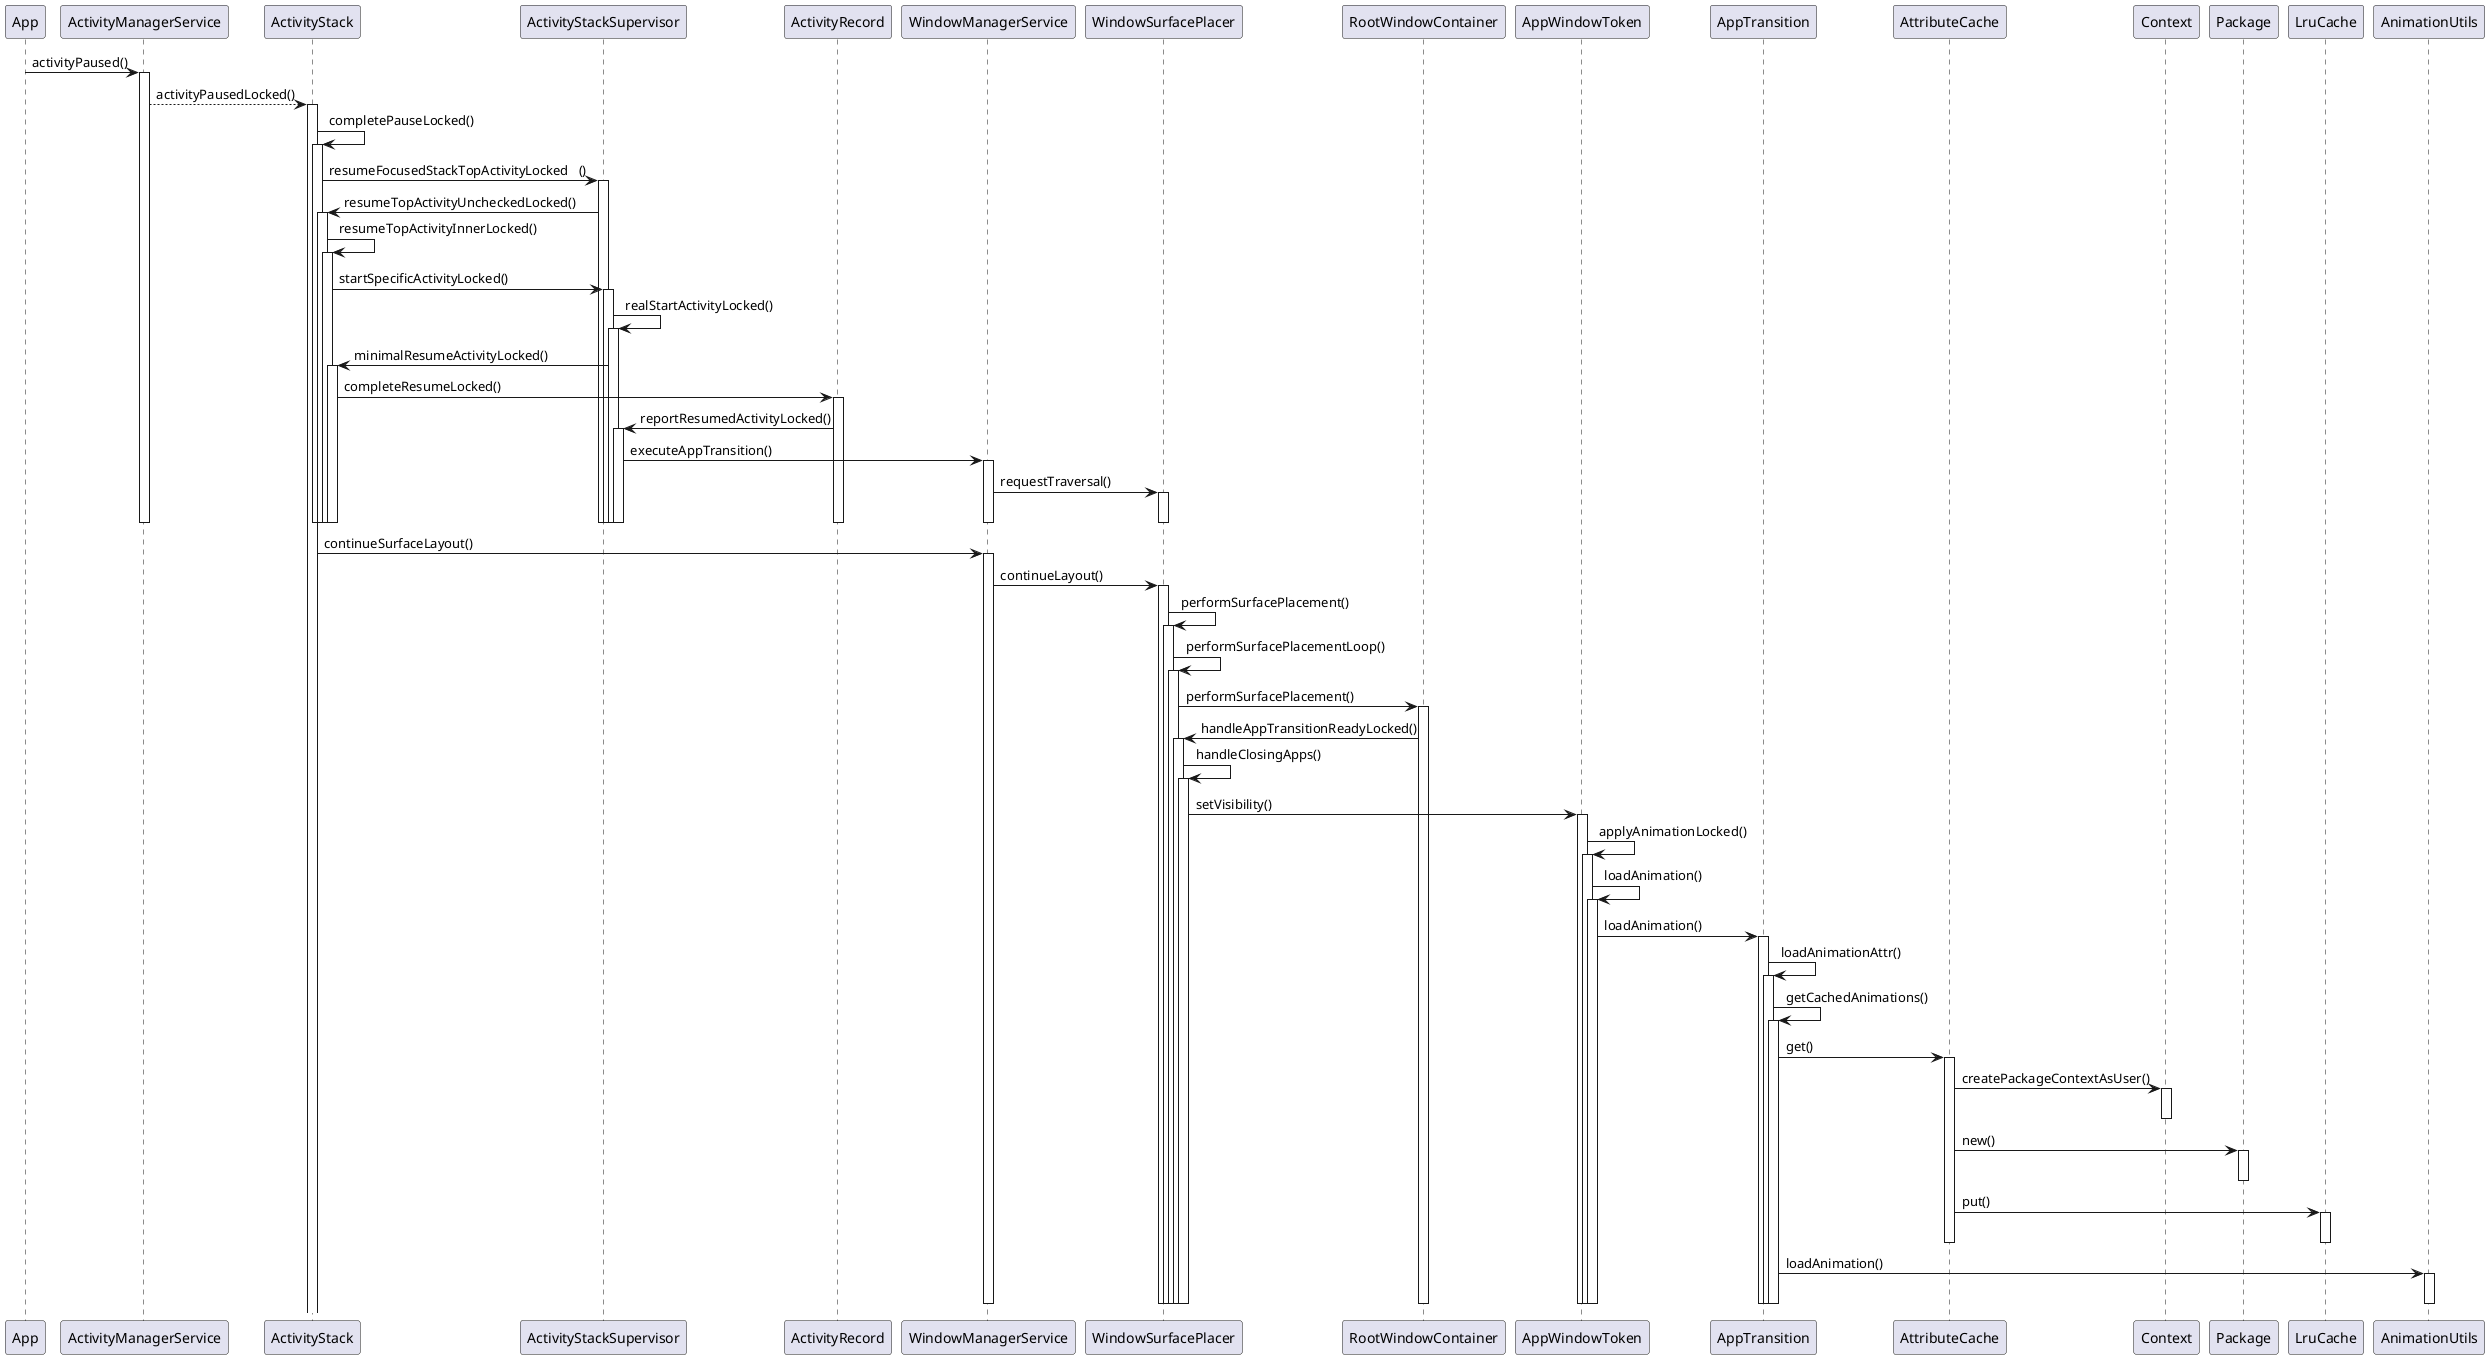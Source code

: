 @startuml
App -> ActivityManagerService: activityPaused()
activate ActivityManagerService
ActivityManagerService --> ActivityStack: activityPausedLocked()
activate ActivityStack
ActivityStack -> ActivityStack: completePauseLocked()
activate ActivityStack
ActivityStack -> ActivityStackSupervisor: resumeFocusedStackTopActivityLocked   ()
activate ActivityStackSupervisor
ActivityStackSupervisor -> ActivityStack: resumeTopActivityUncheckedLocked()
activate ActivityStack
ActivityStack -> ActivityStack: resumeTopActivityInnerLocked()
activate ActivityStack
ActivityStack -> ActivityStackSupervisor: startSpecificActivityLocked()
activate ActivityStackSupervisor
ActivityStackSupervisor -> ActivityStackSupervisor: realStartActivityLocked()
activate ActivityStackSupervisor
ActivityStackSupervisor -> ActivityStack: minimalResumeActivityLocked()
activate ActivityStack
ActivityStack -> ActivityRecord: completeResumeLocked()
activate ActivityRecord
ActivityRecord -> ActivityStackSupervisor: reportResumedActivityLocked()
activate ActivityStackSupervisor
ActivityStackSupervisor -> WindowManagerService: executeAppTransition()
activate WindowManagerService
WindowManagerService -> WindowSurfacePlacer: requestTraversal()
activate WindowSurfacePlacer
deactivate ActivityManagerService
deactivate ActivityStack
deactivate ActivityStack
deactivate ActivityStack
deactivate ActivityStack
deactivate ActivityStackSupervisor
deactivate ActivityStackSupervisor
deactivate ActivityStackSupervisor
deactivate ActivityStackSupervisor
deactivate ActivityRecord
deactivate WindowManagerService
deactivate WindowSurfacePlacer

ActivityStack -> WindowManagerService: continueSurfaceLayout()
activate WindowManagerService
WindowManagerService -> WindowSurfacePlacer: continueLayout()
activate WindowSurfacePlacer
WindowSurfacePlacer -> WindowSurfacePlacer: performSurfacePlacement()
activate WindowSurfacePlacer
WindowSurfacePlacer -> WindowSurfacePlacer: performSurfacePlacementLoop()
activate WindowSurfacePlacer
WindowSurfacePlacer -> RootWindowContainer: performSurfacePlacement()
activate RootWindowContainer
RootWindowContainer -> WindowSurfacePlacer: handleAppTransitionReadyLocked()
activate WindowSurfacePlacer
WindowSurfacePlacer -> WindowSurfacePlacer: handleClosingApps()
activate WindowSurfacePlacer
WindowSurfacePlacer -> AppWindowToken: setVisibility()
activate AppWindowToken
AppWindowToken -> AppWindowToken: applyAnimationLocked()
activate AppWindowToken
AppWindowToken -> AppWindowToken: loadAnimation()
activate AppWindowToken
AppWindowToken -> AppTransition: loadAnimation()
activate AppTransition
AppTransition -> AppTransition: loadAnimationAttr()
activate AppTransition
AppTransition -> AppTransition: getCachedAnimations()
activate AppTransition
AppTransition -> AttributeCache: get()
activate AttributeCache
AttributeCache -> Context: createPackageContextAsUser()
activate Context
deactivate Context
AttributeCache -> Package: new()
activate Package
deactivate Package
AttributeCache -> LruCache: put()
activate LruCache
deactivate LruCache
deactivate AttributeCache
AppTransition -> AnimationUtils: loadAnimation()
activate AnimationUtils
deactivate WindowManagerService
deactivate WindowSurfacePlacer
deactivate WindowSurfacePlacer
deactivate WindowSurfacePlacer
deactivate WindowSurfacePlacer
deactivate WindowSurfacePlacer
deactivate RootWindowContainer
deactivate AppWindowToken
deactivate AppWindowToken
deactivate AppWindowToken
deactivate AppTransition
deactivate AppTransition
deactivate AppTransition
deactivate AnimationUtils

@enduml